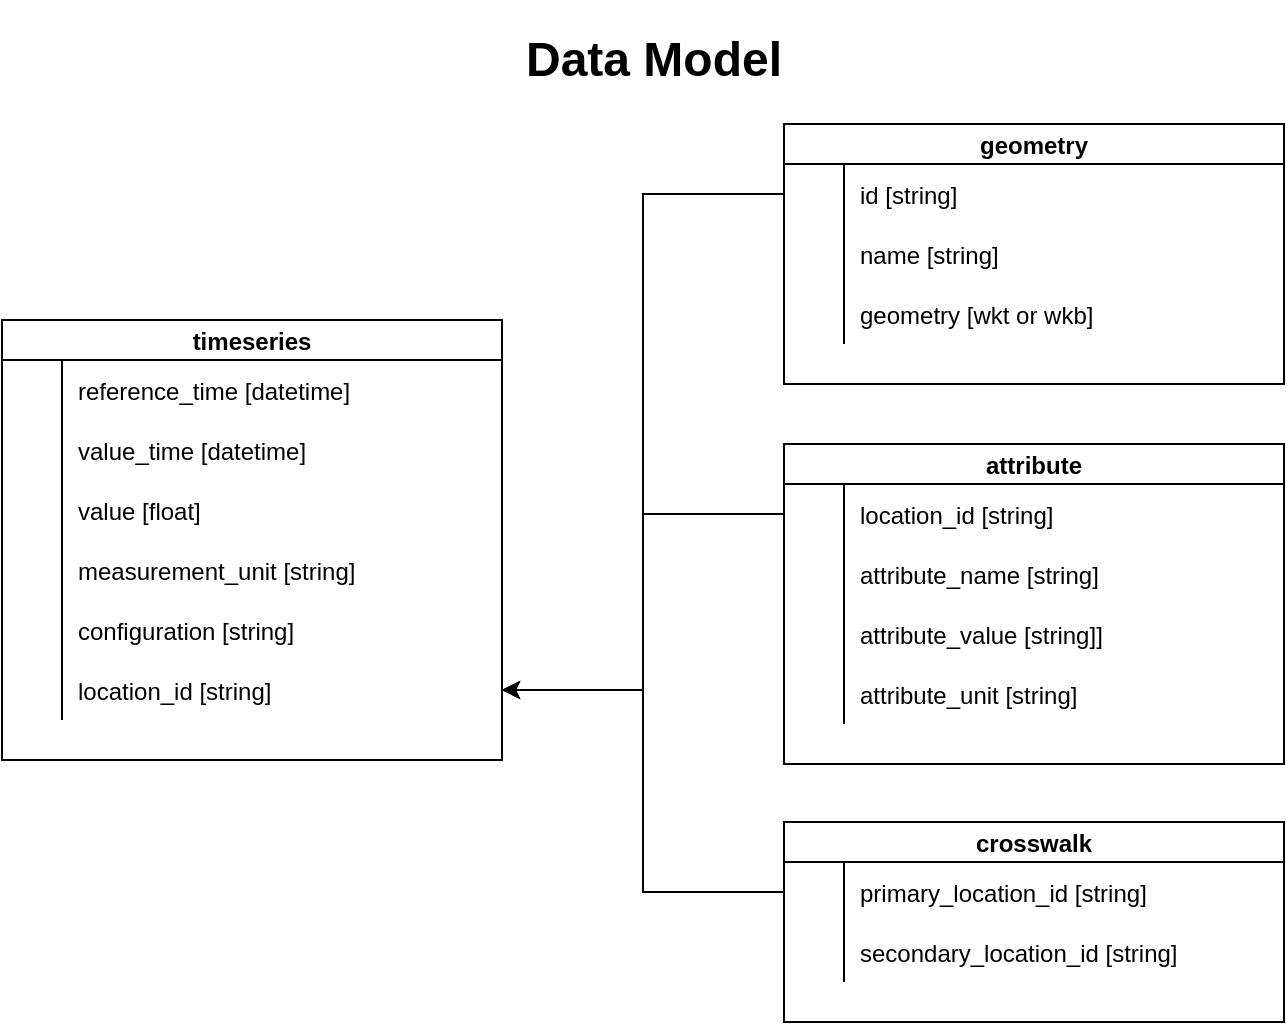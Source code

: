 <mxfile version="20.5.3" type="device"><diagram id="R2lEEEUBdFMjLlhIrx00" name="Page-1"><mxGraphModel dx="1348" dy="793" grid="1" gridSize="10" guides="1" tooltips="1" connect="1" arrows="1" fold="1" page="1" pageScale="1" pageWidth="1100" pageHeight="850" math="0" shadow="0" extFonts="Permanent Marker^https://fonts.googleapis.com/css?family=Permanent+Marker"><root><mxCell id="0"/><mxCell id="1" parent="0"/><mxCell id="C-vyLk0tnHw3VtMMgP7b-2" value="timeseries" style="shape=table;startSize=20;container=1;collapsible=1;childLayout=tableLayout;fixedRows=1;rowLines=0;fontStyle=1;align=center;resizeLast=1;" parent="1" vertex="1"><mxGeometry x="59" y="458" width="250" height="220" as="geometry"/></mxCell><mxCell id="C-vyLk0tnHw3VtMMgP7b-6" value="" style="shape=partialRectangle;collapsible=0;dropTarget=0;pointerEvents=0;fillColor=none;points=[[0,0.5],[1,0.5]];portConstraint=eastwest;top=0;left=0;right=0;bottom=0;" parent="C-vyLk0tnHw3VtMMgP7b-2" vertex="1"><mxGeometry y="20" width="250" height="30" as="geometry"/></mxCell><mxCell id="C-vyLk0tnHw3VtMMgP7b-7" value="" style="shape=partialRectangle;overflow=hidden;connectable=0;fillColor=none;top=0;left=0;bottom=0;right=0;" parent="C-vyLk0tnHw3VtMMgP7b-6" vertex="1"><mxGeometry width="30" height="30" as="geometry"><mxRectangle width="30" height="30" as="alternateBounds"/></mxGeometry></mxCell><mxCell id="C-vyLk0tnHw3VtMMgP7b-8" value="reference_time [datetime]" style="shape=partialRectangle;overflow=hidden;connectable=0;fillColor=none;top=0;left=0;bottom=0;right=0;align=left;spacingLeft=6;" parent="C-vyLk0tnHw3VtMMgP7b-6" vertex="1"><mxGeometry x="30" width="220" height="30" as="geometry"><mxRectangle width="220" height="30" as="alternateBounds"/></mxGeometry></mxCell><mxCell id="C-vyLk0tnHw3VtMMgP7b-9" value="" style="shape=partialRectangle;collapsible=0;dropTarget=0;pointerEvents=0;fillColor=none;points=[[0,0.5],[1,0.5]];portConstraint=eastwest;top=0;left=0;right=0;bottom=0;" parent="C-vyLk0tnHw3VtMMgP7b-2" vertex="1"><mxGeometry y="50" width="250" height="30" as="geometry"/></mxCell><mxCell id="C-vyLk0tnHw3VtMMgP7b-10" value="" style="shape=partialRectangle;overflow=hidden;connectable=0;fillColor=none;top=0;left=0;bottom=0;right=0;" parent="C-vyLk0tnHw3VtMMgP7b-9" vertex="1"><mxGeometry width="30" height="30" as="geometry"><mxRectangle width="30" height="30" as="alternateBounds"/></mxGeometry></mxCell><mxCell id="C-vyLk0tnHw3VtMMgP7b-11" value="value_time [datetime]" style="shape=partialRectangle;overflow=hidden;connectable=0;fillColor=none;top=0;left=0;bottom=0;right=0;align=left;spacingLeft=6;" parent="C-vyLk0tnHw3VtMMgP7b-9" vertex="1"><mxGeometry x="30" width="220" height="30" as="geometry"><mxRectangle width="220" height="30" as="alternateBounds"/></mxGeometry></mxCell><mxCell id="uPF_LpUXPdytuVd4c78B-18" style="shape=partialRectangle;collapsible=0;dropTarget=0;pointerEvents=0;fillColor=none;points=[[0,0.5],[1,0.5]];portConstraint=eastwest;top=0;left=0;right=0;bottom=0;" parent="C-vyLk0tnHw3VtMMgP7b-2" vertex="1"><mxGeometry y="80" width="250" height="30" as="geometry"/></mxCell><mxCell id="uPF_LpUXPdytuVd4c78B-19" style="shape=partialRectangle;overflow=hidden;connectable=0;fillColor=none;top=0;left=0;bottom=0;right=0;" parent="uPF_LpUXPdytuVd4c78B-18" vertex="1"><mxGeometry width="30" height="30" as="geometry"><mxRectangle width="30" height="30" as="alternateBounds"/></mxGeometry></mxCell><mxCell id="uPF_LpUXPdytuVd4c78B-20" value="value [float]" style="shape=partialRectangle;overflow=hidden;connectable=0;fillColor=none;top=0;left=0;bottom=0;right=0;align=left;spacingLeft=6;" parent="uPF_LpUXPdytuVd4c78B-18" vertex="1"><mxGeometry x="30" width="220" height="30" as="geometry"><mxRectangle width="220" height="30" as="alternateBounds"/></mxGeometry></mxCell><mxCell id="llrXod4CVl8gI8QNlgF8-2" style="shape=partialRectangle;collapsible=0;dropTarget=0;pointerEvents=0;fillColor=none;points=[[0,0.5],[1,0.5]];portConstraint=eastwest;top=0;left=0;right=0;bottom=0;" parent="C-vyLk0tnHw3VtMMgP7b-2" vertex="1"><mxGeometry y="110" width="250" height="30" as="geometry"/></mxCell><mxCell id="llrXod4CVl8gI8QNlgF8-3" style="shape=partialRectangle;overflow=hidden;connectable=0;fillColor=none;top=0;left=0;bottom=0;right=0;" parent="llrXod4CVl8gI8QNlgF8-2" vertex="1"><mxGeometry width="30" height="30" as="geometry"><mxRectangle width="30" height="30" as="alternateBounds"/></mxGeometry></mxCell><mxCell id="llrXod4CVl8gI8QNlgF8-4" value="measurement_unit [string]" style="shape=partialRectangle;overflow=hidden;connectable=0;fillColor=none;top=0;left=0;bottom=0;right=0;align=left;spacingLeft=6;" parent="llrXod4CVl8gI8QNlgF8-2" vertex="1"><mxGeometry x="30" width="220" height="30" as="geometry"><mxRectangle width="220" height="30" as="alternateBounds"/></mxGeometry></mxCell><mxCell id="llrXod4CVl8gI8QNlgF8-5" style="shape=partialRectangle;collapsible=0;dropTarget=0;pointerEvents=0;fillColor=none;points=[[0,0.5],[1,0.5]];portConstraint=eastwest;top=0;left=0;right=0;bottom=0;" parent="C-vyLk0tnHw3VtMMgP7b-2" vertex="1"><mxGeometry y="140" width="250" height="30" as="geometry"/></mxCell><mxCell id="llrXod4CVl8gI8QNlgF8-6" style="shape=partialRectangle;overflow=hidden;connectable=0;fillColor=none;top=0;left=0;bottom=0;right=0;" parent="llrXod4CVl8gI8QNlgF8-5" vertex="1"><mxGeometry width="30" height="30" as="geometry"><mxRectangle width="30" height="30" as="alternateBounds"/></mxGeometry></mxCell><mxCell id="llrXod4CVl8gI8QNlgF8-7" value="configuration [string]" style="shape=partialRectangle;overflow=hidden;connectable=0;fillColor=none;top=0;left=0;bottom=0;right=0;align=left;spacingLeft=6;" parent="llrXod4CVl8gI8QNlgF8-5" vertex="1"><mxGeometry x="30" width="220" height="30" as="geometry"><mxRectangle width="220" height="30" as="alternateBounds"/></mxGeometry></mxCell><mxCell id="llrXod4CVl8gI8QNlgF8-11" style="shape=partialRectangle;collapsible=0;dropTarget=0;pointerEvents=0;fillColor=none;points=[[0,0.5],[1,0.5]];portConstraint=eastwest;top=0;left=0;right=0;bottom=0;" parent="C-vyLk0tnHw3VtMMgP7b-2" vertex="1"><mxGeometry y="170" width="250" height="30" as="geometry"/></mxCell><mxCell id="llrXod4CVl8gI8QNlgF8-12" style="shape=partialRectangle;overflow=hidden;connectable=0;fillColor=none;top=0;left=0;bottom=0;right=0;" parent="llrXod4CVl8gI8QNlgF8-11" vertex="1"><mxGeometry width="30" height="30" as="geometry"><mxRectangle width="30" height="30" as="alternateBounds"/></mxGeometry></mxCell><mxCell id="llrXod4CVl8gI8QNlgF8-13" value="location_id [string]" style="shape=partialRectangle;overflow=hidden;connectable=0;fillColor=none;top=0;left=0;bottom=0;right=0;align=left;spacingLeft=6;" parent="llrXod4CVl8gI8QNlgF8-11" vertex="1"><mxGeometry x="30" width="220" height="30" as="geometry"><mxRectangle width="220" height="30" as="alternateBounds"/></mxGeometry></mxCell><mxCell id="6ThyRsv9VQzDmhobecKs-1" value="&lt;h1&gt;Data Model&lt;/h1&gt;&lt;div&gt;&lt;br&gt;&lt;/div&gt;" style="text;html=1;strokeColor=none;fillColor=none;spacing=5;spacingTop=-20;whiteSpace=wrap;overflow=hidden;rounded=0;align=center;" parent="1" vertex="1"><mxGeometry x="200" y="308" width="370" height="50" as="geometry"/></mxCell><mxCell id="llrXod4CVl8gI8QNlgF8-14" value="crosswalk" style="shape=table;startSize=20;container=1;collapsible=1;childLayout=tableLayout;fixedRows=1;rowLines=0;fontStyle=1;align=center;resizeLast=1;" parent="1" vertex="1"><mxGeometry x="450" y="709" width="250" height="100" as="geometry"/></mxCell><mxCell id="llrXod4CVl8gI8QNlgF8-15" value="" style="shape=partialRectangle;collapsible=0;dropTarget=0;pointerEvents=0;fillColor=none;points=[[0,0.5],[1,0.5]];portConstraint=eastwest;top=0;left=0;right=0;bottom=0;" parent="llrXod4CVl8gI8QNlgF8-14" vertex="1"><mxGeometry y="20" width="250" height="30" as="geometry"/></mxCell><mxCell id="llrXod4CVl8gI8QNlgF8-16" value="" style="shape=partialRectangle;overflow=hidden;connectable=0;fillColor=none;top=0;left=0;bottom=0;right=0;" parent="llrXod4CVl8gI8QNlgF8-15" vertex="1"><mxGeometry width="30" height="30" as="geometry"><mxRectangle width="30" height="30" as="alternateBounds"/></mxGeometry></mxCell><mxCell id="llrXod4CVl8gI8QNlgF8-17" value="primary_location_id [string]" style="shape=partialRectangle;overflow=hidden;connectable=0;fillColor=none;top=0;left=0;bottom=0;right=0;align=left;spacingLeft=6;" parent="llrXod4CVl8gI8QNlgF8-15" vertex="1"><mxGeometry x="30" width="220" height="30" as="geometry"><mxRectangle width="220" height="30" as="alternateBounds"/></mxGeometry></mxCell><mxCell id="llrXod4CVl8gI8QNlgF8-18" value="" style="shape=partialRectangle;collapsible=0;dropTarget=0;pointerEvents=0;fillColor=none;points=[[0,0.5],[1,0.5]];portConstraint=eastwest;top=0;left=0;right=0;bottom=0;" parent="llrXod4CVl8gI8QNlgF8-14" vertex="1"><mxGeometry y="50" width="250" height="30" as="geometry"/></mxCell><mxCell id="llrXod4CVl8gI8QNlgF8-19" value="" style="shape=partialRectangle;overflow=hidden;connectable=0;fillColor=none;top=0;left=0;bottom=0;right=0;" parent="llrXod4CVl8gI8QNlgF8-18" vertex="1"><mxGeometry width="30" height="30" as="geometry"><mxRectangle width="30" height="30" as="alternateBounds"/></mxGeometry></mxCell><mxCell id="llrXod4CVl8gI8QNlgF8-20" value="secondary_location_id [string]" style="shape=partialRectangle;overflow=hidden;connectable=0;fillColor=none;top=0;left=0;bottom=0;right=0;align=left;spacingLeft=6;" parent="llrXod4CVl8gI8QNlgF8-18" vertex="1"><mxGeometry x="30" width="220" height="30" as="geometry"><mxRectangle width="220" height="30" as="alternateBounds"/></mxGeometry></mxCell><mxCell id="llrXod4CVl8gI8QNlgF8-36" value="geometry" style="shape=table;startSize=20;container=1;collapsible=1;childLayout=tableLayout;fixedRows=1;rowLines=0;fontStyle=1;align=center;resizeLast=1;" parent="1" vertex="1"><mxGeometry x="450" y="360" width="250" height="130" as="geometry"/></mxCell><mxCell id="llrXod4CVl8gI8QNlgF8-37" value="" style="shape=partialRectangle;collapsible=0;dropTarget=0;pointerEvents=0;fillColor=none;points=[[0,0.5],[1,0.5]];portConstraint=eastwest;top=0;left=0;right=0;bottom=0;" parent="llrXod4CVl8gI8QNlgF8-36" vertex="1"><mxGeometry y="20" width="250" height="30" as="geometry"/></mxCell><mxCell id="llrXod4CVl8gI8QNlgF8-38" value="" style="shape=partialRectangle;overflow=hidden;connectable=0;fillColor=none;top=0;left=0;bottom=0;right=0;" parent="llrXod4CVl8gI8QNlgF8-37" vertex="1"><mxGeometry width="30" height="30" as="geometry"><mxRectangle width="30" height="30" as="alternateBounds"/></mxGeometry></mxCell><mxCell id="llrXod4CVl8gI8QNlgF8-39" value="id [string]" style="shape=partialRectangle;overflow=hidden;connectable=0;fillColor=none;top=0;left=0;bottom=0;right=0;align=left;spacingLeft=6;" parent="llrXod4CVl8gI8QNlgF8-37" vertex="1"><mxGeometry x="30" width="220" height="30" as="geometry"><mxRectangle width="220" height="30" as="alternateBounds"/></mxGeometry></mxCell><mxCell id="llrXod4CVl8gI8QNlgF8-53" style="shape=partialRectangle;collapsible=0;dropTarget=0;pointerEvents=0;fillColor=none;points=[[0,0.5],[1,0.5]];portConstraint=eastwest;top=0;left=0;right=0;bottom=0;" parent="llrXod4CVl8gI8QNlgF8-36" vertex="1"><mxGeometry y="50" width="250" height="30" as="geometry"/></mxCell><mxCell id="llrXod4CVl8gI8QNlgF8-54" style="shape=partialRectangle;overflow=hidden;connectable=0;fillColor=none;top=0;left=0;bottom=0;right=0;" parent="llrXod4CVl8gI8QNlgF8-53" vertex="1"><mxGeometry width="30" height="30" as="geometry"><mxRectangle width="30" height="30" as="alternateBounds"/></mxGeometry></mxCell><mxCell id="llrXod4CVl8gI8QNlgF8-55" value="name [string]" style="shape=partialRectangle;overflow=hidden;connectable=0;fillColor=none;top=0;left=0;bottom=0;right=0;align=left;spacingLeft=6;" parent="llrXod4CVl8gI8QNlgF8-53" vertex="1"><mxGeometry x="30" width="220" height="30" as="geometry"><mxRectangle width="220" height="30" as="alternateBounds"/></mxGeometry></mxCell><mxCell id="llrXod4CVl8gI8QNlgF8-40" value="" style="shape=partialRectangle;collapsible=0;dropTarget=0;pointerEvents=0;fillColor=none;points=[[0,0.5],[1,0.5]];portConstraint=eastwest;top=0;left=0;right=0;bottom=0;" parent="llrXod4CVl8gI8QNlgF8-36" vertex="1"><mxGeometry y="80" width="250" height="30" as="geometry"/></mxCell><mxCell id="llrXod4CVl8gI8QNlgF8-41" value="" style="shape=partialRectangle;overflow=hidden;connectable=0;fillColor=none;top=0;left=0;bottom=0;right=0;" parent="llrXod4CVl8gI8QNlgF8-40" vertex="1"><mxGeometry width="30" height="30" as="geometry"><mxRectangle width="30" height="30" as="alternateBounds"/></mxGeometry></mxCell><mxCell id="llrXod4CVl8gI8QNlgF8-42" value="geometry [wkt or wkb]" style="shape=partialRectangle;overflow=hidden;connectable=0;fillColor=none;top=0;left=0;bottom=0;right=0;align=left;spacingLeft=6;" parent="llrXod4CVl8gI8QNlgF8-40" vertex="1"><mxGeometry x="30" width="220" height="30" as="geometry"><mxRectangle width="220" height="30" as="alternateBounds"/></mxGeometry></mxCell><mxCell id="llrXod4CVl8gI8QNlgF8-43" value="attribute" style="shape=table;startSize=20;container=1;collapsible=1;childLayout=tableLayout;fixedRows=1;rowLines=0;fontStyle=1;align=center;resizeLast=1;" parent="1" vertex="1"><mxGeometry x="450" y="520" width="250" height="160" as="geometry"/></mxCell><mxCell id="llrXod4CVl8gI8QNlgF8-44" value="" style="shape=partialRectangle;collapsible=0;dropTarget=0;pointerEvents=0;fillColor=none;points=[[0,0.5],[1,0.5]];portConstraint=eastwest;top=0;left=0;right=0;bottom=0;" parent="llrXod4CVl8gI8QNlgF8-43" vertex="1"><mxGeometry y="20" width="250" height="30" as="geometry"/></mxCell><mxCell id="llrXod4CVl8gI8QNlgF8-45" value="" style="shape=partialRectangle;overflow=hidden;connectable=0;fillColor=none;top=0;left=0;bottom=0;right=0;" parent="llrXod4CVl8gI8QNlgF8-44" vertex="1"><mxGeometry width="30" height="30" as="geometry"><mxRectangle width="30" height="30" as="alternateBounds"/></mxGeometry></mxCell><mxCell id="llrXod4CVl8gI8QNlgF8-46" value="location_id [string]" style="shape=partialRectangle;overflow=hidden;connectable=0;fillColor=none;top=0;left=0;bottom=0;right=0;align=left;spacingLeft=6;" parent="llrXod4CVl8gI8QNlgF8-44" vertex="1"><mxGeometry x="30" width="220" height="30" as="geometry"><mxRectangle width="220" height="30" as="alternateBounds"/></mxGeometry></mxCell><mxCell id="llrXod4CVl8gI8QNlgF8-47" value="" style="shape=partialRectangle;collapsible=0;dropTarget=0;pointerEvents=0;fillColor=none;points=[[0,0.5],[1,0.5]];portConstraint=eastwest;top=0;left=0;right=0;bottom=0;" parent="llrXod4CVl8gI8QNlgF8-43" vertex="1"><mxGeometry y="50" width="250" height="30" as="geometry"/></mxCell><mxCell id="llrXod4CVl8gI8QNlgF8-48" value="" style="shape=partialRectangle;overflow=hidden;connectable=0;fillColor=none;top=0;left=0;bottom=0;right=0;" parent="llrXod4CVl8gI8QNlgF8-47" vertex="1"><mxGeometry width="30" height="30" as="geometry"><mxRectangle width="30" height="30" as="alternateBounds"/></mxGeometry></mxCell><mxCell id="llrXod4CVl8gI8QNlgF8-49" value="attribute_name [string]" style="shape=partialRectangle;overflow=hidden;connectable=0;fillColor=none;top=0;left=0;bottom=0;right=0;align=left;spacingLeft=6;" parent="llrXod4CVl8gI8QNlgF8-47" vertex="1"><mxGeometry x="30" width="220" height="30" as="geometry"><mxRectangle width="220" height="30" as="alternateBounds"/></mxGeometry></mxCell><mxCell id="llrXod4CVl8gI8QNlgF8-50" style="shape=partialRectangle;collapsible=0;dropTarget=0;pointerEvents=0;fillColor=none;points=[[0,0.5],[1,0.5]];portConstraint=eastwest;top=0;left=0;right=0;bottom=0;" parent="llrXod4CVl8gI8QNlgF8-43" vertex="1"><mxGeometry y="80" width="250" height="30" as="geometry"/></mxCell><mxCell id="llrXod4CVl8gI8QNlgF8-51" style="shape=partialRectangle;overflow=hidden;connectable=0;fillColor=none;top=0;left=0;bottom=0;right=0;" parent="llrXod4CVl8gI8QNlgF8-50" vertex="1"><mxGeometry width="30" height="30" as="geometry"><mxRectangle width="30" height="30" as="alternateBounds"/></mxGeometry></mxCell><mxCell id="llrXod4CVl8gI8QNlgF8-52" value="attribute_value [string]]" style="shape=partialRectangle;overflow=hidden;connectable=0;fillColor=none;top=0;left=0;bottom=0;right=0;align=left;spacingLeft=6;" parent="llrXod4CVl8gI8QNlgF8-50" vertex="1"><mxGeometry x="30" width="220" height="30" as="geometry"><mxRectangle width="220" height="30" as="alternateBounds"/></mxGeometry></mxCell><mxCell id="X3GgZS3FpBaKzb5QG2VS-1" style="shape=partialRectangle;collapsible=0;dropTarget=0;pointerEvents=0;fillColor=none;points=[[0,0.5],[1,0.5]];portConstraint=eastwest;top=0;left=0;right=0;bottom=0;" vertex="1" parent="llrXod4CVl8gI8QNlgF8-43"><mxGeometry y="110" width="250" height="30" as="geometry"/></mxCell><mxCell id="X3GgZS3FpBaKzb5QG2VS-2" style="shape=partialRectangle;overflow=hidden;connectable=0;fillColor=none;top=0;left=0;bottom=0;right=0;" vertex="1" parent="X3GgZS3FpBaKzb5QG2VS-1"><mxGeometry width="30" height="30" as="geometry"><mxRectangle width="30" height="30" as="alternateBounds"/></mxGeometry></mxCell><mxCell id="X3GgZS3FpBaKzb5QG2VS-3" value="attribute_unit [string]" style="shape=partialRectangle;overflow=hidden;connectable=0;fillColor=none;top=0;left=0;bottom=0;right=0;align=left;spacingLeft=6;" vertex="1" parent="X3GgZS3FpBaKzb5QG2VS-1"><mxGeometry x="30" width="220" height="30" as="geometry"><mxRectangle width="220" height="30" as="alternateBounds"/></mxGeometry></mxCell><mxCell id="llrXod4CVl8gI8QNlgF8-61" style="edgeStyle=orthogonalEdgeStyle;rounded=0;orthogonalLoop=1;jettySize=auto;html=1;" parent="1" source="llrXod4CVl8gI8QNlgF8-37" target="llrXod4CVl8gI8QNlgF8-11" edge="1"><mxGeometry relative="1" as="geometry"/></mxCell><mxCell id="llrXod4CVl8gI8QNlgF8-62" style="edgeStyle=orthogonalEdgeStyle;rounded=0;orthogonalLoop=1;jettySize=auto;html=1;" parent="1" source="llrXod4CVl8gI8QNlgF8-44" target="llrXod4CVl8gI8QNlgF8-11" edge="1"><mxGeometry relative="1" as="geometry"><mxPoint x="280" y="580" as="targetPoint"/></mxGeometry></mxCell><mxCell id="llrXod4CVl8gI8QNlgF8-64" style="edgeStyle=orthogonalEdgeStyle;rounded=0;orthogonalLoop=1;jettySize=auto;html=1;" parent="1" source="llrXod4CVl8gI8QNlgF8-15" target="llrXod4CVl8gI8QNlgF8-11" edge="1"><mxGeometry relative="1" as="geometry"/></mxCell></root></mxGraphModel></diagram></mxfile>